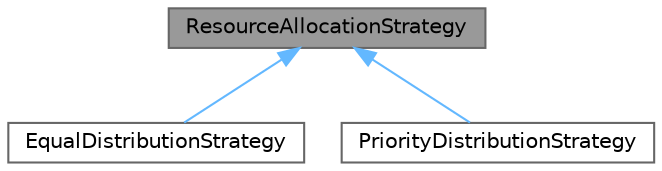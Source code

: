 digraph "ResourceAllocationStrategy"
{
 // LATEX_PDF_SIZE
  bgcolor="transparent";
  edge [fontname=Helvetica,fontsize=10,labelfontname=Helvetica,labelfontsize=10];
  node [fontname=Helvetica,fontsize=10,shape=box,height=0.2,width=0.4];
  Node1 [id="Node000001",label="ResourceAllocationStrategy",height=0.2,width=0.4,color="gray40", fillcolor="grey60", style="filled", fontcolor="black",tooltip="Interface for resource allocation strategies."];
  Node1 -> Node2 [id="edge3_Node000001_Node000002",dir="back",color="steelblue1",style="solid",tooltip=" "];
  Node2 [id="Node000002",label="EqualDistributionStrategy",height=0.2,width=0.4,color="gray40", fillcolor="white", style="filled",URL="$classEqualDistributionStrategy.html",tooltip="Strategy for equal distribution of resources."];
  Node1 -> Node3 [id="edge4_Node000001_Node000003",dir="back",color="steelblue1",style="solid",tooltip=" "];
  Node3 [id="Node000003",label="PriorityDistributionStrategy",height=0.2,width=0.4,color="gray40", fillcolor="white", style="filled",URL="$classPriorityDistributionStrategy.html",tooltip="Strategy for priority-based resource allocation."];
}
